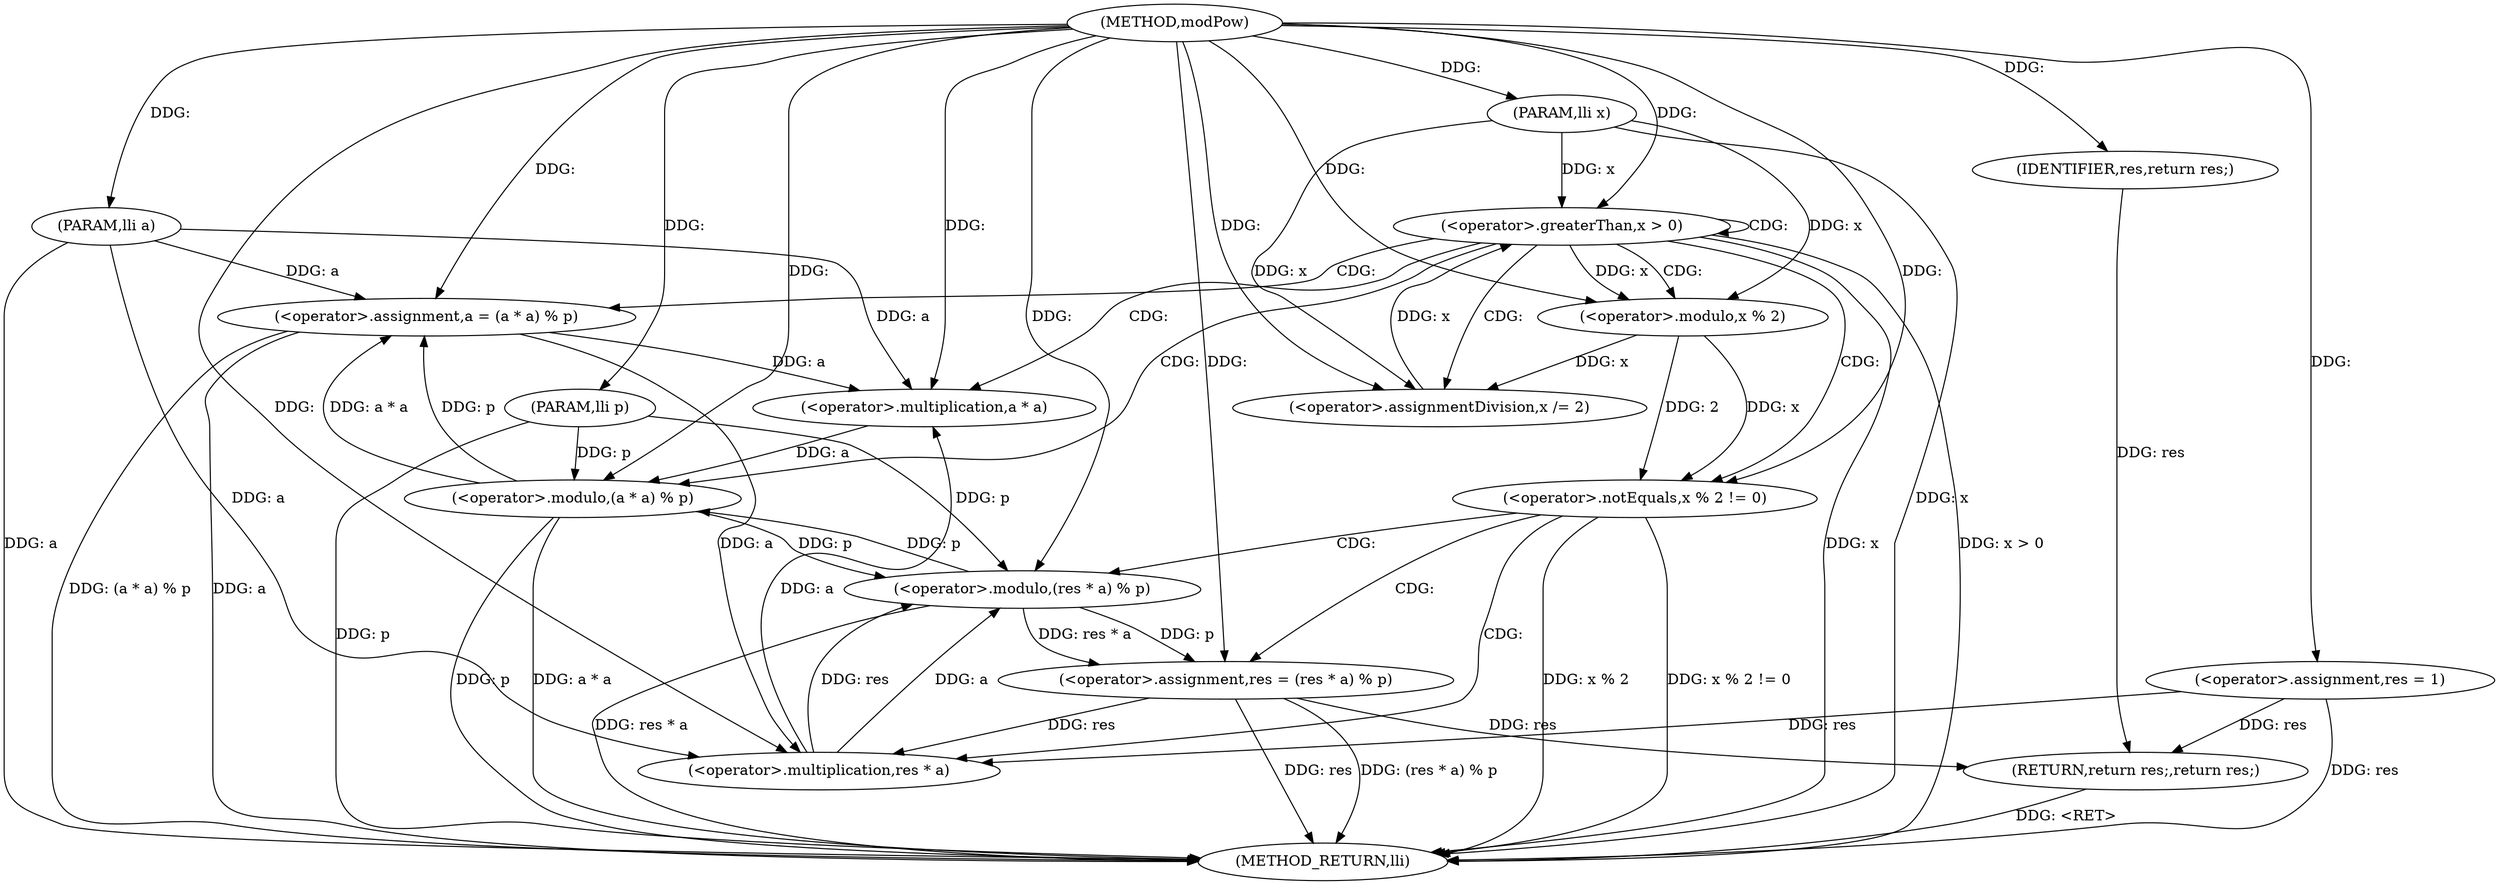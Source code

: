 digraph "modPow" {  
"1000199" [label = "(METHOD,modPow)" ]
"1000239" [label = "(METHOD_RETURN,lli)" ]
"1000200" [label = "(PARAM,lli a)" ]
"1000201" [label = "(PARAM,lli x)" ]
"1000202" [label = "(PARAM,lli p)" ]
"1000205" [label = "(<operator>.assignment,res = 1)" ]
"1000237" [label = "(RETURN,return res;,return res;)" ]
"1000209" [label = "(<operator>.greaterThan,x > 0)" ]
"1000238" [label = "(IDENTIFIER,res,return res;)" ]
"1000227" [label = "(<operator>.assignment,a = (a * a) % p)" ]
"1000234" [label = "(<operator>.assignmentDivision,x /= 2)" ]
"1000214" [label = "(<operator>.notEquals,x % 2 != 0)" ]
"1000220" [label = "(<operator>.assignment,res = (res * a) % p)" ]
"1000229" [label = "(<operator>.modulo,(a * a) % p)" ]
"1000215" [label = "(<operator>.modulo,x % 2)" ]
"1000230" [label = "(<operator>.multiplication,a * a)" ]
"1000222" [label = "(<operator>.modulo,(res * a) % p)" ]
"1000223" [label = "(<operator>.multiplication,res * a)" ]
  "1000200" -> "1000239"  [ label = "DDG: a"] 
  "1000201" -> "1000239"  [ label = "DDG: x"] 
  "1000202" -> "1000239"  [ label = "DDG: p"] 
  "1000205" -> "1000239"  [ label = "DDG: res"] 
  "1000209" -> "1000239"  [ label = "DDG: x"] 
  "1000209" -> "1000239"  [ label = "DDG: x > 0"] 
  "1000214" -> "1000239"  [ label = "DDG: x % 2"] 
  "1000214" -> "1000239"  [ label = "DDG: x % 2 != 0"] 
  "1000220" -> "1000239"  [ label = "DDG: res"] 
  "1000222" -> "1000239"  [ label = "DDG: res * a"] 
  "1000220" -> "1000239"  [ label = "DDG: (res * a) % p"] 
  "1000227" -> "1000239"  [ label = "DDG: a"] 
  "1000229" -> "1000239"  [ label = "DDG: a * a"] 
  "1000229" -> "1000239"  [ label = "DDG: p"] 
  "1000227" -> "1000239"  [ label = "DDG: (a * a) % p"] 
  "1000237" -> "1000239"  [ label = "DDG: <RET>"] 
  "1000199" -> "1000200"  [ label = "DDG: "] 
  "1000199" -> "1000201"  [ label = "DDG: "] 
  "1000199" -> "1000202"  [ label = "DDG: "] 
  "1000199" -> "1000205"  [ label = "DDG: "] 
  "1000238" -> "1000237"  [ label = "DDG: res"] 
  "1000205" -> "1000237"  [ label = "DDG: res"] 
  "1000220" -> "1000237"  [ label = "DDG: res"] 
  "1000199" -> "1000238"  [ label = "DDG: "] 
  "1000234" -> "1000209"  [ label = "DDG: x"] 
  "1000201" -> "1000209"  [ label = "DDG: x"] 
  "1000199" -> "1000209"  [ label = "DDG: "] 
  "1000229" -> "1000227"  [ label = "DDG: a * a"] 
  "1000229" -> "1000227"  [ label = "DDG: p"] 
  "1000199" -> "1000234"  [ label = "DDG: "] 
  "1000200" -> "1000227"  [ label = "DDG: a"] 
  "1000199" -> "1000227"  [ label = "DDG: "] 
  "1000215" -> "1000234"  [ label = "DDG: x"] 
  "1000201" -> "1000234"  [ label = "DDG: x"] 
  "1000215" -> "1000214"  [ label = "DDG: x"] 
  "1000215" -> "1000214"  [ label = "DDG: 2"] 
  "1000199" -> "1000214"  [ label = "DDG: "] 
  "1000222" -> "1000220"  [ label = "DDG: res * a"] 
  "1000222" -> "1000220"  [ label = "DDG: p"] 
  "1000230" -> "1000229"  [ label = "DDG: a"] 
  "1000222" -> "1000229"  [ label = "DDG: p"] 
  "1000202" -> "1000229"  [ label = "DDG: p"] 
  "1000199" -> "1000229"  [ label = "DDG: "] 
  "1000209" -> "1000215"  [ label = "DDG: x"] 
  "1000201" -> "1000215"  [ label = "DDG: x"] 
  "1000199" -> "1000215"  [ label = "DDG: "] 
  "1000199" -> "1000220"  [ label = "DDG: "] 
  "1000223" -> "1000230"  [ label = "DDG: a"] 
  "1000227" -> "1000230"  [ label = "DDG: a"] 
  "1000200" -> "1000230"  [ label = "DDG: a"] 
  "1000199" -> "1000230"  [ label = "DDG: "] 
  "1000223" -> "1000222"  [ label = "DDG: a"] 
  "1000223" -> "1000222"  [ label = "DDG: res"] 
  "1000229" -> "1000222"  [ label = "DDG: p"] 
  "1000202" -> "1000222"  [ label = "DDG: p"] 
  "1000199" -> "1000222"  [ label = "DDG: "] 
  "1000205" -> "1000223"  [ label = "DDG: res"] 
  "1000220" -> "1000223"  [ label = "DDG: res"] 
  "1000199" -> "1000223"  [ label = "DDG: "] 
  "1000227" -> "1000223"  [ label = "DDG: a"] 
  "1000200" -> "1000223"  [ label = "DDG: a"] 
  "1000209" -> "1000215"  [ label = "CDG: "] 
  "1000209" -> "1000234"  [ label = "CDG: "] 
  "1000209" -> "1000214"  [ label = "CDG: "] 
  "1000209" -> "1000227"  [ label = "CDG: "] 
  "1000209" -> "1000229"  [ label = "CDG: "] 
  "1000209" -> "1000209"  [ label = "CDG: "] 
  "1000209" -> "1000230"  [ label = "CDG: "] 
  "1000214" -> "1000222"  [ label = "CDG: "] 
  "1000214" -> "1000220"  [ label = "CDG: "] 
  "1000214" -> "1000223"  [ label = "CDG: "] 
}
